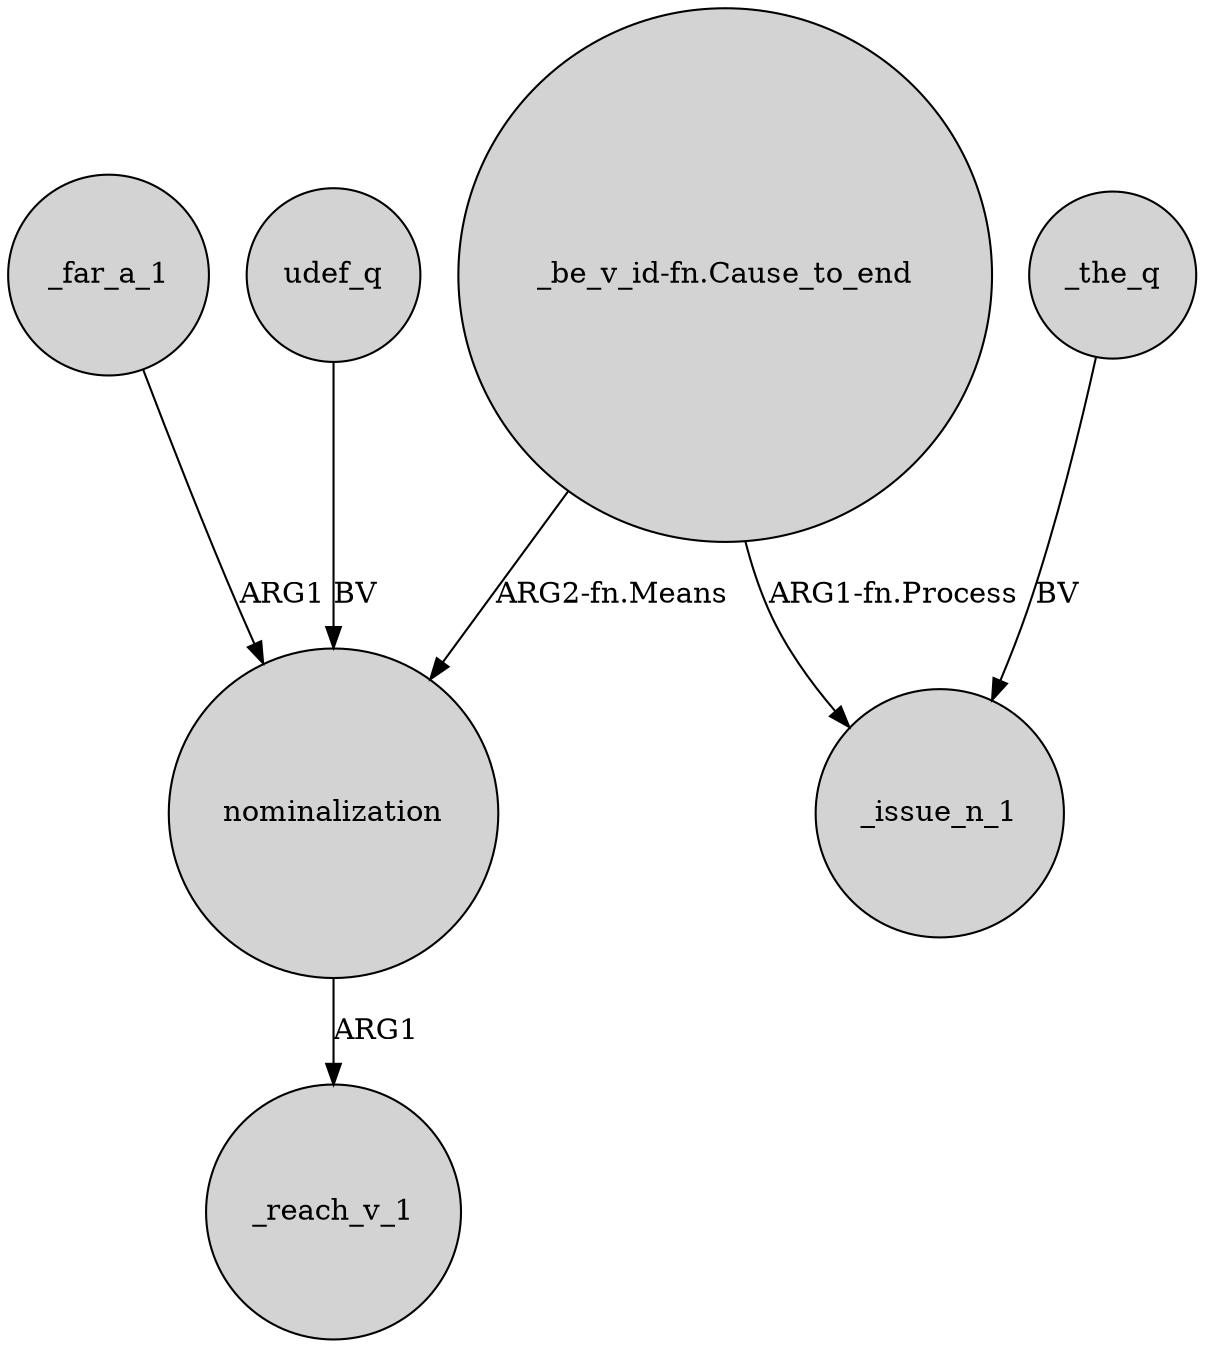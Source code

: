 digraph {
	node [shape=circle style=filled]
	"_be_v_id-fn.Cause_to_end" -> nominalization [label="ARG2-fn.Means"]
	"_be_v_id-fn.Cause_to_end" -> _issue_n_1 [label="ARG1-fn.Process"]
	_far_a_1 -> nominalization [label=ARG1]
	nominalization -> _reach_v_1 [label=ARG1]
	udef_q -> nominalization [label=BV]
	_the_q -> _issue_n_1 [label=BV]
}
